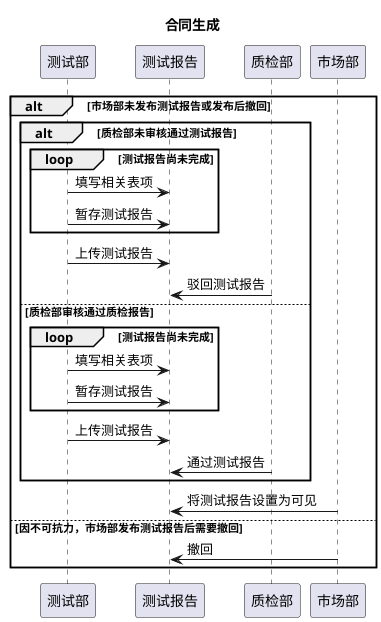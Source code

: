 @startuml
title 合同生成
alt 市场部未发布测试报告或发布后撤回

alt 质检部未审核通过测试报告
    loop 测试报告尚未完成
        测试部->测试报告 : 填写相关表项
        测试部->测试报告 : 暂存测试报告
    end
        测试部->测试报告 : 上传测试报告
        质检部->测试报告 : 驳回测试报告
else 质检部审核通过质检报告
    loop 测试报告尚未完成
        测试部->测试报告 : 填写相关表项
        测试部->测试报告 : 暂存测试报告
    end
        测试部->测试报告 : 上传测试报告
        质检部->测试报告 : 通过测试报告
end
    市场部->测试报告 : 将测试报告设置为可见
else 因不可抗力，市场部发布测试报告后需要撤回
    市场部->测试报告 : 撤回

end


@enduml